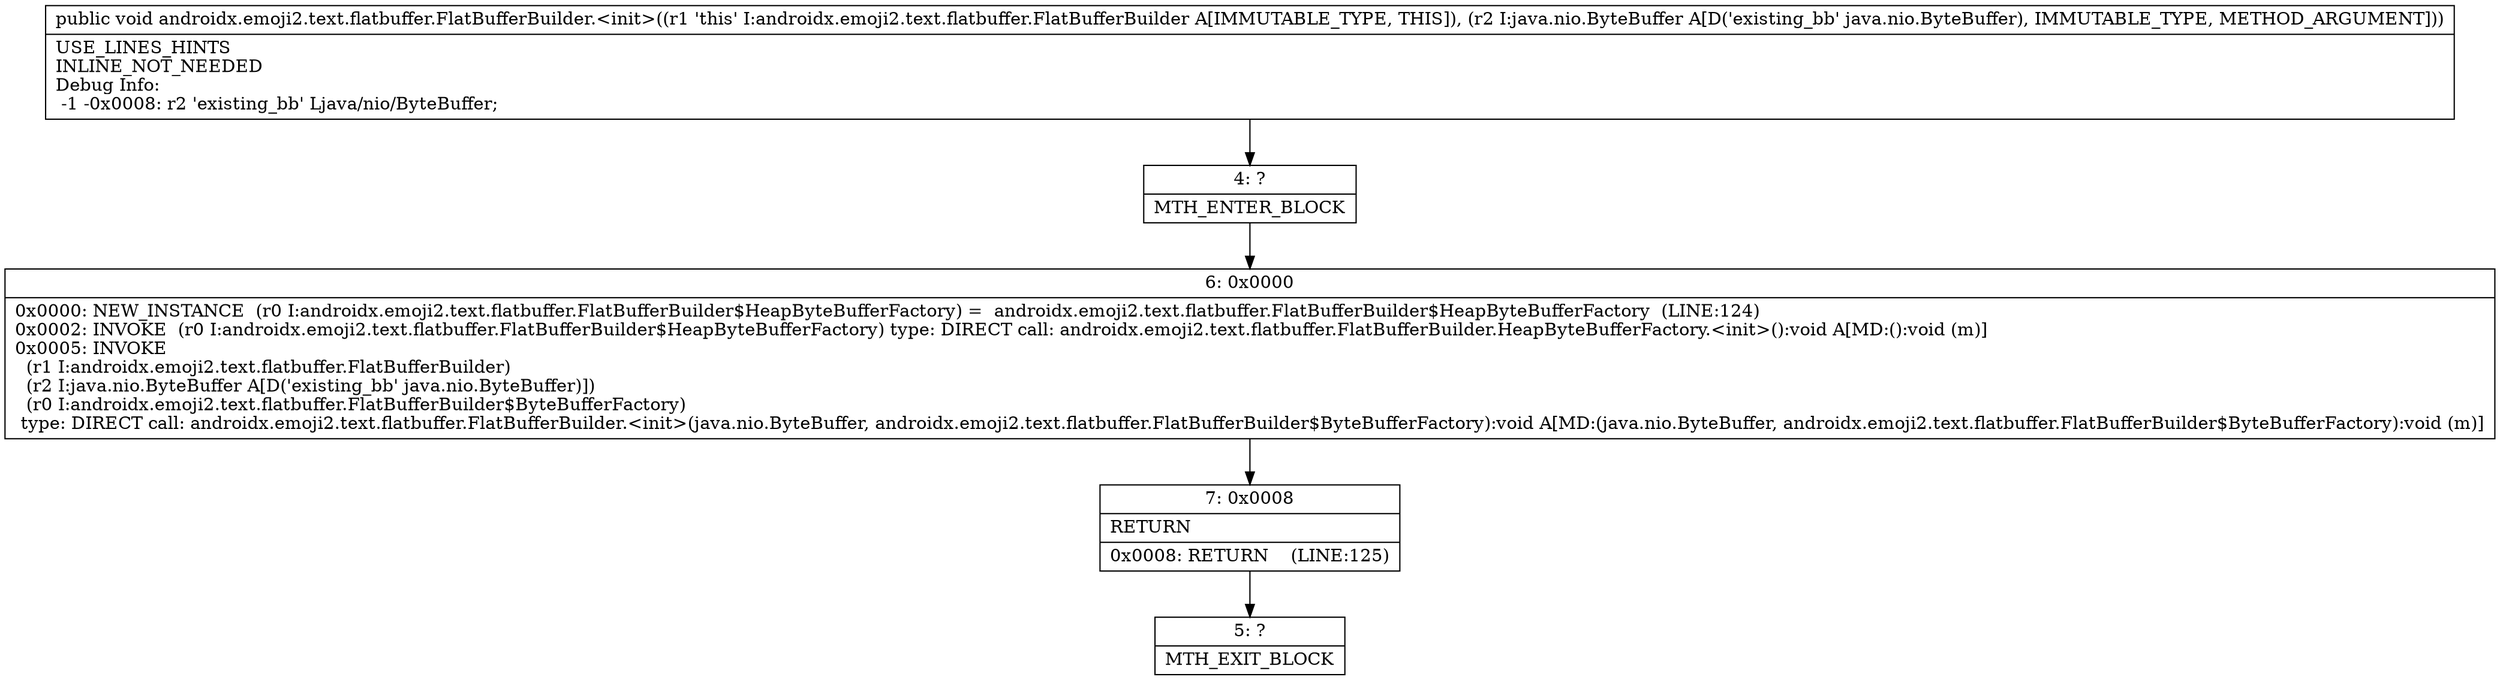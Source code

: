 digraph "CFG forandroidx.emoji2.text.flatbuffer.FlatBufferBuilder.\<init\>(Ljava\/nio\/ByteBuffer;)V" {
Node_4 [shape=record,label="{4\:\ ?|MTH_ENTER_BLOCK\l}"];
Node_6 [shape=record,label="{6\:\ 0x0000|0x0000: NEW_INSTANCE  (r0 I:androidx.emoji2.text.flatbuffer.FlatBufferBuilder$HeapByteBufferFactory) =  androidx.emoji2.text.flatbuffer.FlatBufferBuilder$HeapByteBufferFactory  (LINE:124)\l0x0002: INVOKE  (r0 I:androidx.emoji2.text.flatbuffer.FlatBufferBuilder$HeapByteBufferFactory) type: DIRECT call: androidx.emoji2.text.flatbuffer.FlatBufferBuilder.HeapByteBufferFactory.\<init\>():void A[MD:():void (m)]\l0x0005: INVOKE  \l  (r1 I:androidx.emoji2.text.flatbuffer.FlatBufferBuilder)\l  (r2 I:java.nio.ByteBuffer A[D('existing_bb' java.nio.ByteBuffer)])\l  (r0 I:androidx.emoji2.text.flatbuffer.FlatBufferBuilder$ByteBufferFactory)\l type: DIRECT call: androidx.emoji2.text.flatbuffer.FlatBufferBuilder.\<init\>(java.nio.ByteBuffer, androidx.emoji2.text.flatbuffer.FlatBufferBuilder$ByteBufferFactory):void A[MD:(java.nio.ByteBuffer, androidx.emoji2.text.flatbuffer.FlatBufferBuilder$ByteBufferFactory):void (m)]\l}"];
Node_7 [shape=record,label="{7\:\ 0x0008|RETURN\l|0x0008: RETURN    (LINE:125)\l}"];
Node_5 [shape=record,label="{5\:\ ?|MTH_EXIT_BLOCK\l}"];
MethodNode[shape=record,label="{public void androidx.emoji2.text.flatbuffer.FlatBufferBuilder.\<init\>((r1 'this' I:androidx.emoji2.text.flatbuffer.FlatBufferBuilder A[IMMUTABLE_TYPE, THIS]), (r2 I:java.nio.ByteBuffer A[D('existing_bb' java.nio.ByteBuffer), IMMUTABLE_TYPE, METHOD_ARGUMENT]))  | USE_LINES_HINTS\lINLINE_NOT_NEEDED\lDebug Info:\l  \-1 \-0x0008: r2 'existing_bb' Ljava\/nio\/ByteBuffer;\l}"];
MethodNode -> Node_4;Node_4 -> Node_6;
Node_6 -> Node_7;
Node_7 -> Node_5;
}

